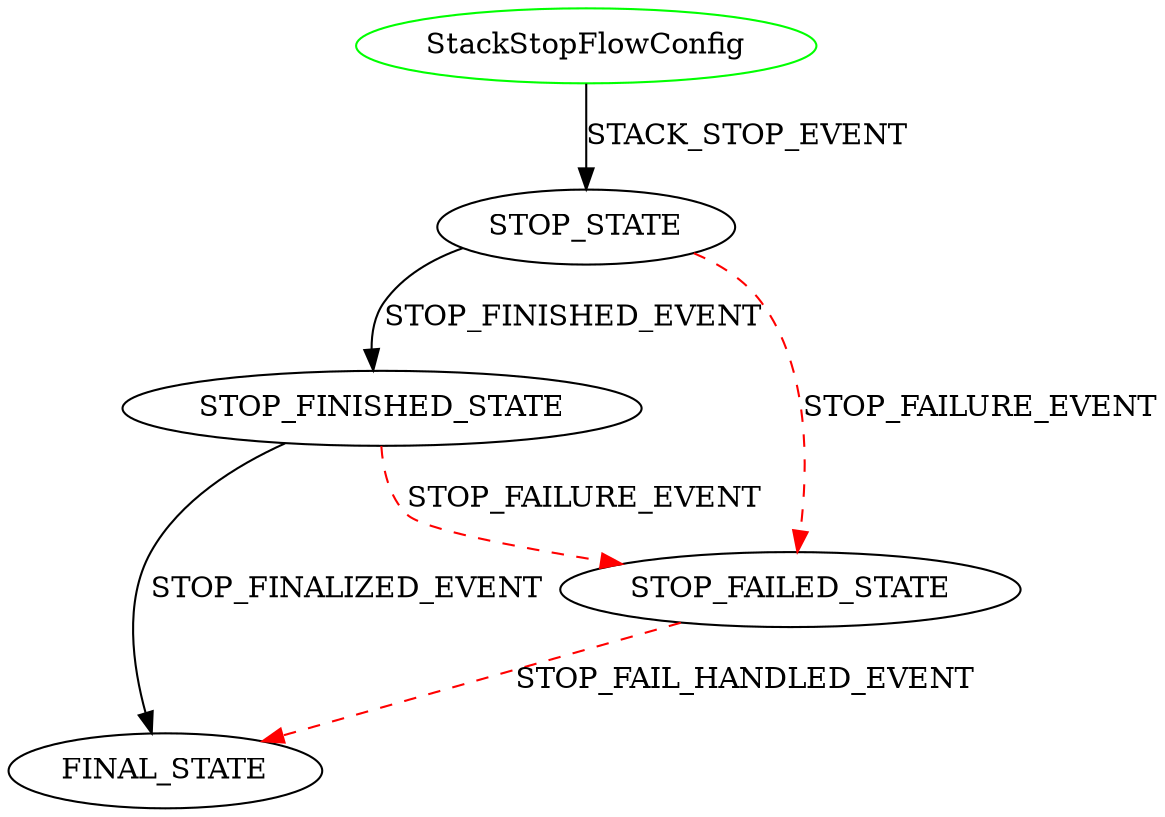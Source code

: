 digraph {
INIT_STATE [label="StackStopFlowConfig" shape=ellipse color=green];
INIT_STATE -> STOP_STATE [label="STACK_STOP_EVENT" color=black style=solid];
STOP_STATE -> STOP_FINISHED_STATE [label="STOP_FINISHED_EVENT" color=black style=solid];
STOP_STATE -> STOP_FAILED_STATE [label="STOP_FAILURE_EVENT" color=red style=dashed];
STOP_FAILED_STATE -> FINAL_STATE [label="STOP_FAIL_HANDLED_EVENT" color=red style=dashed];
STOP_FINISHED_STATE -> FINAL_STATE [label="STOP_FINALIZED_EVENT" color=black style=solid];
STOP_FINISHED_STATE -> STOP_FAILED_STATE [label="STOP_FAILURE_EVENT" color=red style=dashed];
}